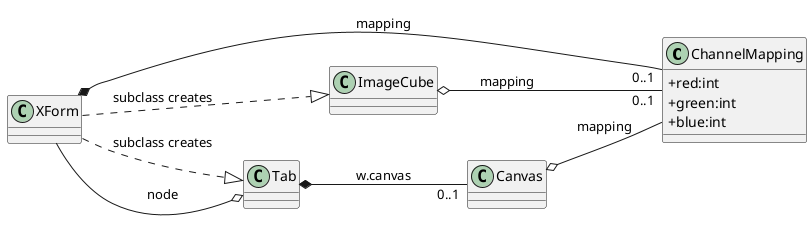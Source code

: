@startuml
skinparam classAttributeIconSize 0
left to right direction

class ChannelMapping {
    +red:int
    +green:int
    +blue:int
}

class ImageCube {
}    


class XForm {
}

ImageCube o-- "0..1" ChannelMapping: mapping

XForm *-- "0..1" ChannelMapping: mapping
XForm ..|> Tab: subclass creates
XForm ..|> ImageCube: subclass creates

Tab o-- XForm:node



Tab *-- "0..1" Canvas:w.canvas

Canvas o-- ChannelMapping:mapping


@enduml
